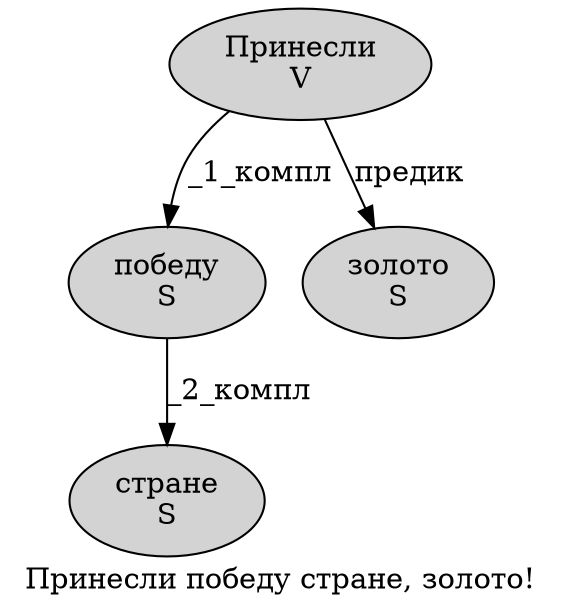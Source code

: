 digraph SENTENCE_871 {
	graph [label="Принесли победу стране, золото!"]
	node [style=filled]
		0 [label="Принесли
V" color="" fillcolor=lightgray penwidth=1 shape=ellipse]
		1 [label="победу
S" color="" fillcolor=lightgray penwidth=1 shape=ellipse]
		2 [label="стране
S" color="" fillcolor=lightgray penwidth=1 shape=ellipse]
		4 [label="золото
S" color="" fillcolor=lightgray penwidth=1 shape=ellipse]
			1 -> 2 [label="_2_компл"]
			0 -> 1 [label="_1_компл"]
			0 -> 4 [label="предик"]
}